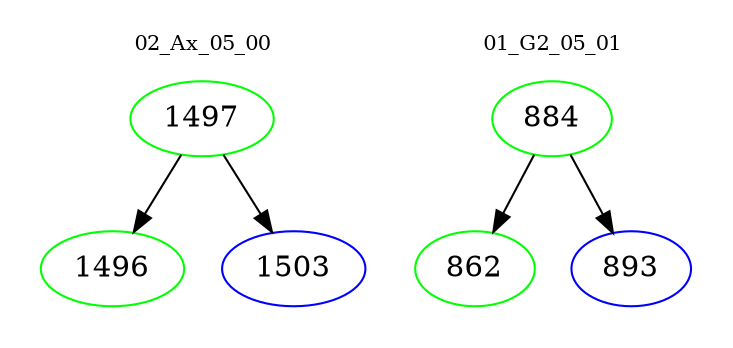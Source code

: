digraph{
subgraph cluster_0 {
color = white
label = "02_Ax_05_00";
fontsize=10;
T0_1497 [label="1497", color="green"]
T0_1497 -> T0_1496 [color="black"]
T0_1496 [label="1496", color="green"]
T0_1497 -> T0_1503 [color="black"]
T0_1503 [label="1503", color="blue"]
}
subgraph cluster_1 {
color = white
label = "01_G2_05_01";
fontsize=10;
T1_884 [label="884", color="green"]
T1_884 -> T1_862 [color="black"]
T1_862 [label="862", color="green"]
T1_884 -> T1_893 [color="black"]
T1_893 [label="893", color="blue"]
}
}

